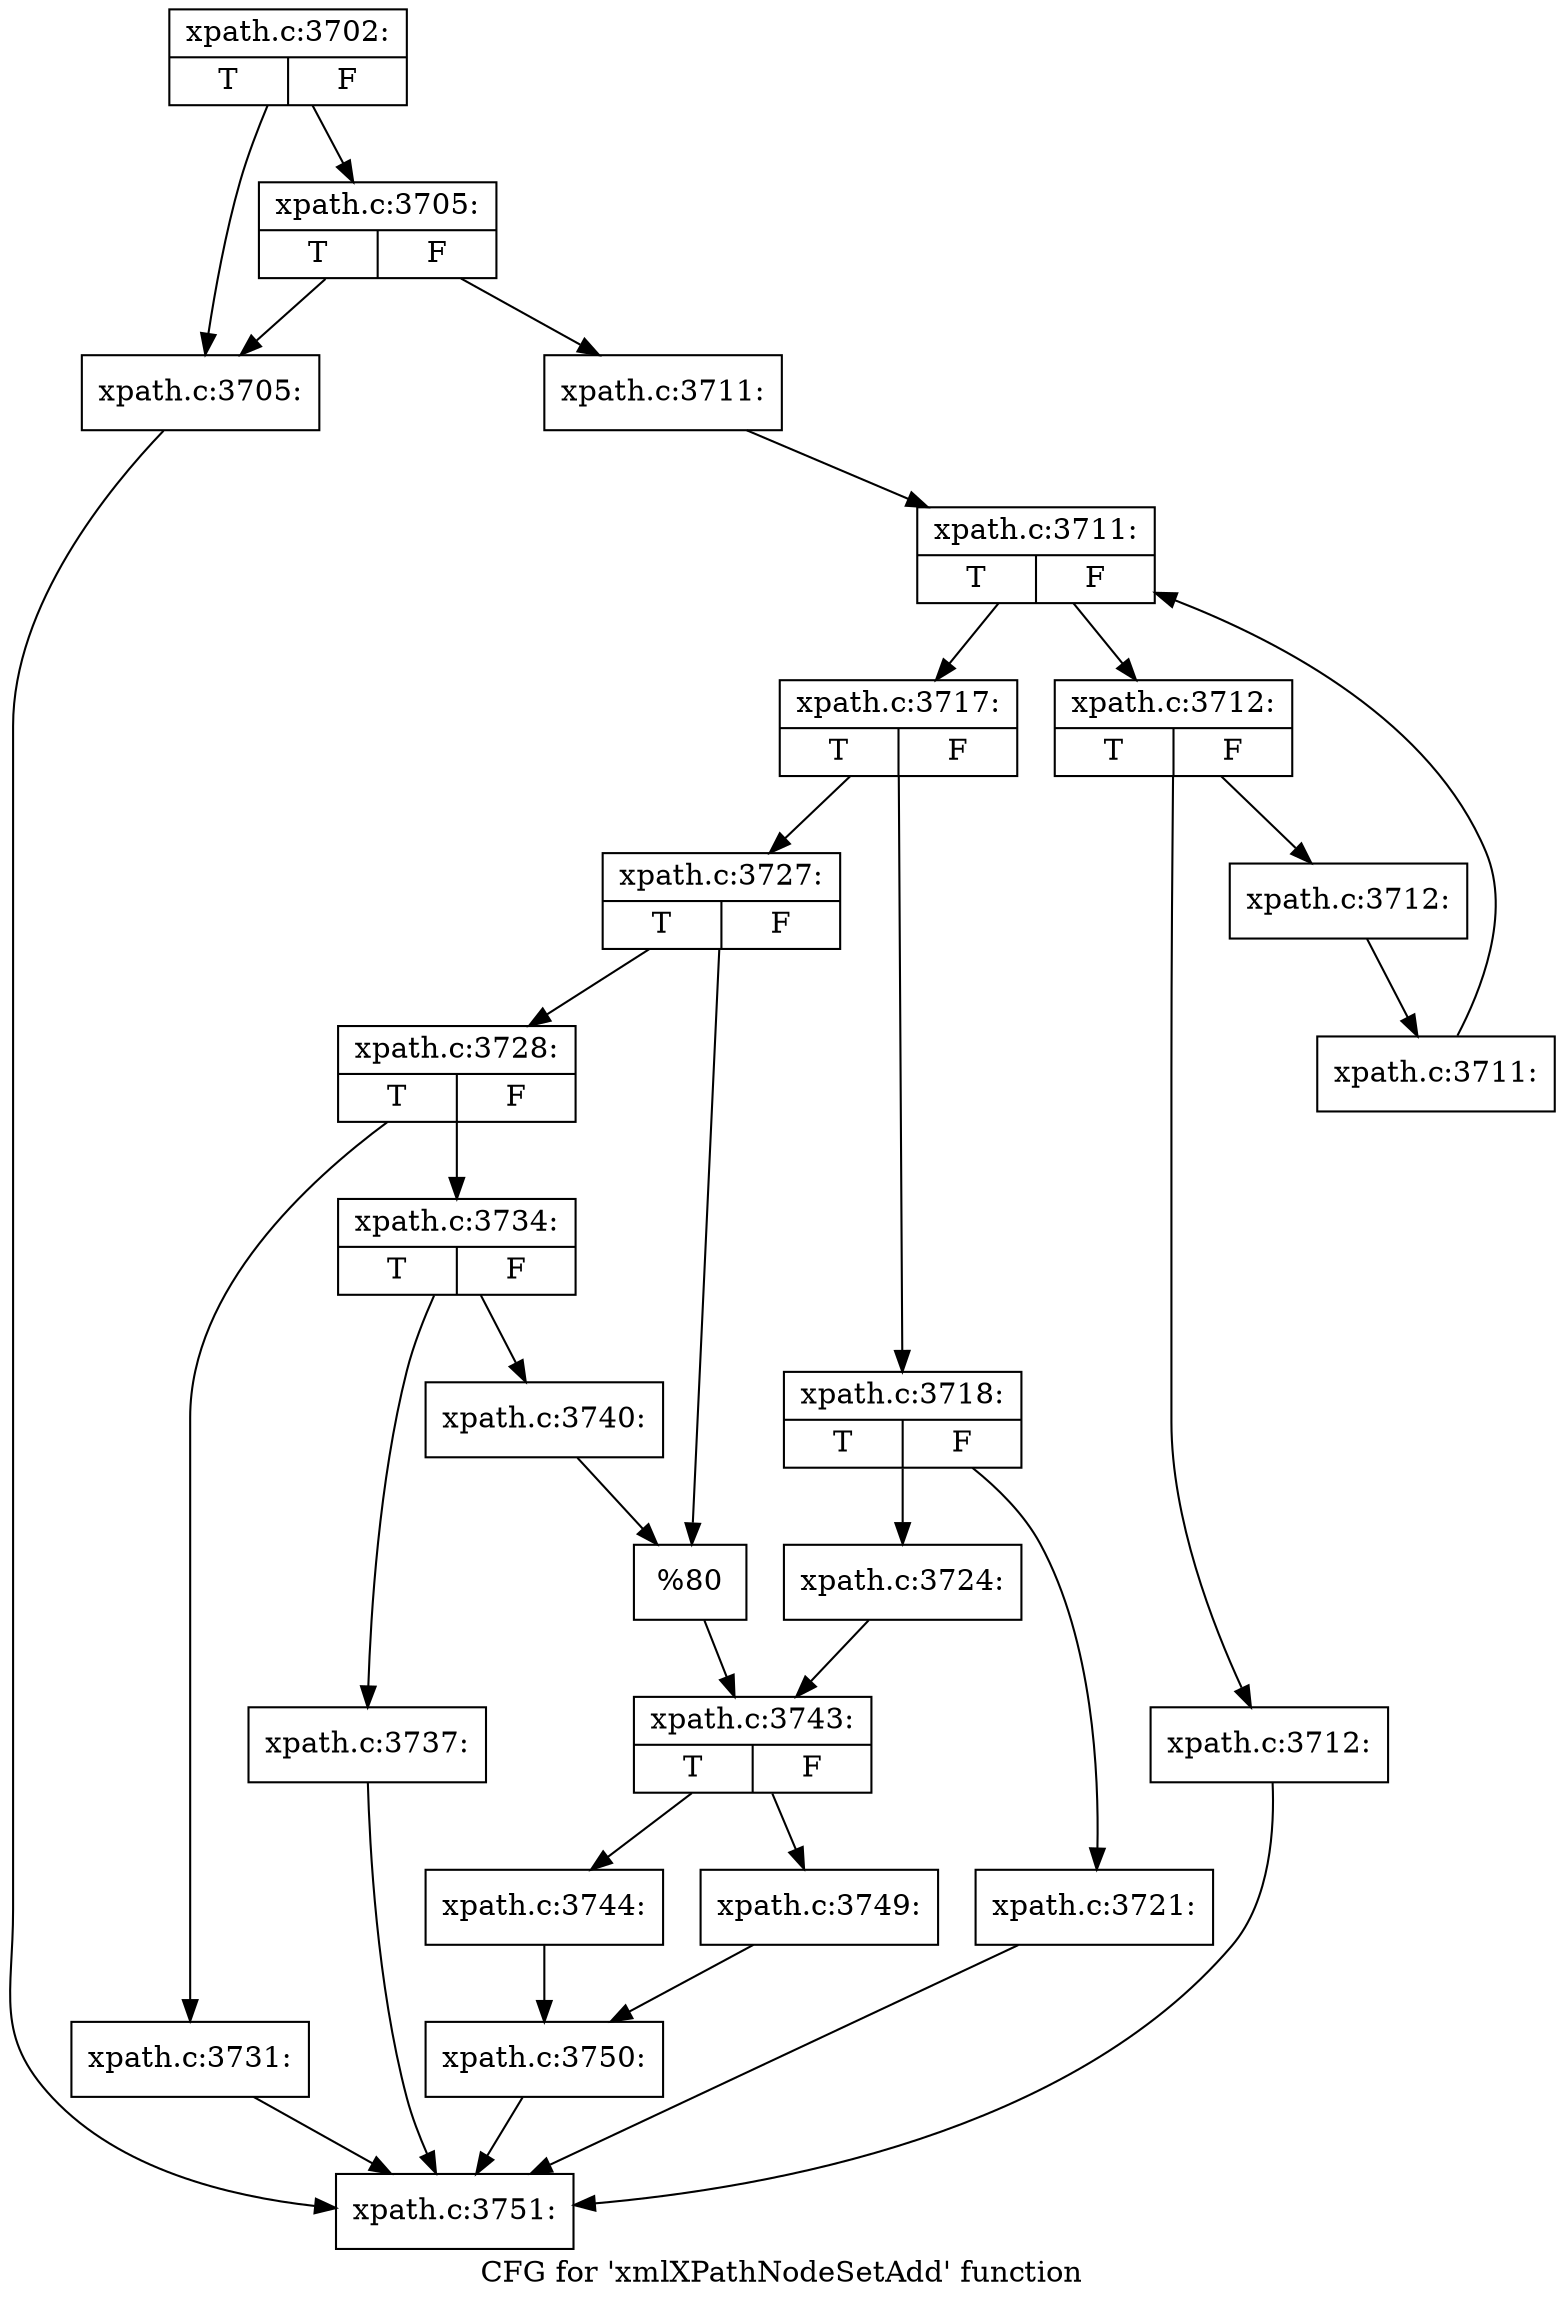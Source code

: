 digraph "CFG for 'xmlXPathNodeSetAdd' function" {
	label="CFG for 'xmlXPathNodeSetAdd' function";

	Node0x47cb8f0 [shape=record,label="{xpath.c:3702:|{<s0>T|<s1>F}}"];
	Node0x47cb8f0 -> Node0x47be040;
	Node0x47cb8f0 -> Node0x47be0e0;
	Node0x47be0e0 [shape=record,label="{xpath.c:3705:|{<s0>T|<s1>F}}"];
	Node0x47be0e0 -> Node0x47be040;
	Node0x47be0e0 -> Node0x47be090;
	Node0x47be040 [shape=record,label="{xpath.c:3705:}"];
	Node0x47be040 -> Node0x47cbb70;
	Node0x47be090 [shape=record,label="{xpath.c:3711:}"];
	Node0x47be090 -> Node0x4755910;
	Node0x4755910 [shape=record,label="{xpath.c:3711:|{<s0>T|<s1>F}}"];
	Node0x4755910 -> Node0x4755bf0;
	Node0x4755910 -> Node0x4755770;
	Node0x4755bf0 [shape=record,label="{xpath.c:3712:|{<s0>T|<s1>F}}"];
	Node0x4755bf0 -> Node0x4756050;
	Node0x4755bf0 -> Node0x47560a0;
	Node0x4756050 [shape=record,label="{xpath.c:3712:}"];
	Node0x4756050 -> Node0x47cbb70;
	Node0x47560a0 [shape=record,label="{xpath.c:3712:}"];
	Node0x47560a0 -> Node0x4755b60;
	Node0x4755b60 [shape=record,label="{xpath.c:3711:}"];
	Node0x4755b60 -> Node0x4755910;
	Node0x4755770 [shape=record,label="{xpath.c:3717:|{<s0>T|<s1>F}}"];
	Node0x4755770 -> Node0x4756aa0;
	Node0x4755770 -> Node0x4756b40;
	Node0x4756aa0 [shape=record,label="{xpath.c:3718:|{<s0>T|<s1>F}}"];
	Node0x4756aa0 -> Node0x47d0840;
	Node0x4756aa0 -> Node0x47d0890;
	Node0x47d0840 [shape=record,label="{xpath.c:3721:}"];
	Node0x47d0840 -> Node0x47cbb70;
	Node0x47d0890 [shape=record,label="{xpath.c:3724:}"];
	Node0x47d0890 -> Node0x4756af0;
	Node0x4756b40 [shape=record,label="{xpath.c:3727:|{<s0>T|<s1>F}}"];
	Node0x4756b40 -> Node0x47d17b0;
	Node0x4756b40 -> Node0x47d1800;
	Node0x47d17b0 [shape=record,label="{xpath.c:3728:|{<s0>T|<s1>F}}"];
	Node0x47d17b0 -> Node0x47d2150;
	Node0x47d17b0 -> Node0x47d21a0;
	Node0x47d2150 [shape=record,label="{xpath.c:3731:}"];
	Node0x47d2150 -> Node0x47cbb70;
	Node0x47d21a0 [shape=record,label="{xpath.c:3734:|{<s0>T|<s1>F}}"];
	Node0x47d21a0 -> Node0x47d31d0;
	Node0x47d21a0 -> Node0x47d3220;
	Node0x47d31d0 [shape=record,label="{xpath.c:3737:}"];
	Node0x47d31d0 -> Node0x47cbb70;
	Node0x47d3220 [shape=record,label="{xpath.c:3740:}"];
	Node0x47d3220 -> Node0x47d1800;
	Node0x47d1800 [shape=record,label="{%80}"];
	Node0x47d1800 -> Node0x4756af0;
	Node0x4756af0 [shape=record,label="{xpath.c:3743:|{<s0>T|<s1>F}}"];
	Node0x4756af0 -> Node0x47d4020;
	Node0x4756af0 -> Node0x47d40c0;
	Node0x47d4020 [shape=record,label="{xpath.c:3744:}"];
	Node0x47d4020 -> Node0x47d4070;
	Node0x47d40c0 [shape=record,label="{xpath.c:3749:}"];
	Node0x47d40c0 -> Node0x47d4070;
	Node0x47d4070 [shape=record,label="{xpath.c:3750:}"];
	Node0x47d4070 -> Node0x47cbb70;
	Node0x47cbb70 [shape=record,label="{xpath.c:3751:}"];
}
